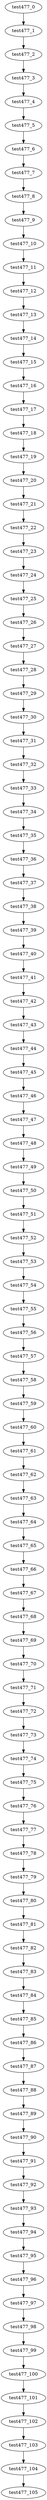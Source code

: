 digraph G {
test477_0->test477_1;
test477_1->test477_2;
test477_2->test477_3;
test477_3->test477_4;
test477_4->test477_5;
test477_5->test477_6;
test477_6->test477_7;
test477_7->test477_8;
test477_8->test477_9;
test477_9->test477_10;
test477_10->test477_11;
test477_11->test477_12;
test477_12->test477_13;
test477_13->test477_14;
test477_14->test477_15;
test477_15->test477_16;
test477_16->test477_17;
test477_17->test477_18;
test477_18->test477_19;
test477_19->test477_20;
test477_20->test477_21;
test477_21->test477_22;
test477_22->test477_23;
test477_23->test477_24;
test477_24->test477_25;
test477_25->test477_26;
test477_26->test477_27;
test477_27->test477_28;
test477_28->test477_29;
test477_29->test477_30;
test477_30->test477_31;
test477_31->test477_32;
test477_32->test477_33;
test477_33->test477_34;
test477_34->test477_35;
test477_35->test477_36;
test477_36->test477_37;
test477_37->test477_38;
test477_38->test477_39;
test477_39->test477_40;
test477_40->test477_41;
test477_41->test477_42;
test477_42->test477_43;
test477_43->test477_44;
test477_44->test477_45;
test477_45->test477_46;
test477_46->test477_47;
test477_47->test477_48;
test477_48->test477_49;
test477_49->test477_50;
test477_50->test477_51;
test477_51->test477_52;
test477_52->test477_53;
test477_53->test477_54;
test477_54->test477_55;
test477_55->test477_56;
test477_56->test477_57;
test477_57->test477_58;
test477_58->test477_59;
test477_59->test477_60;
test477_60->test477_61;
test477_61->test477_62;
test477_62->test477_63;
test477_63->test477_64;
test477_64->test477_65;
test477_65->test477_66;
test477_66->test477_67;
test477_67->test477_68;
test477_68->test477_69;
test477_69->test477_70;
test477_70->test477_71;
test477_71->test477_72;
test477_72->test477_73;
test477_73->test477_74;
test477_74->test477_75;
test477_75->test477_76;
test477_76->test477_77;
test477_77->test477_78;
test477_78->test477_79;
test477_79->test477_80;
test477_80->test477_81;
test477_81->test477_82;
test477_82->test477_83;
test477_83->test477_84;
test477_84->test477_85;
test477_85->test477_86;
test477_86->test477_87;
test477_87->test477_88;
test477_88->test477_89;
test477_89->test477_90;
test477_90->test477_91;
test477_91->test477_92;
test477_92->test477_93;
test477_93->test477_94;
test477_94->test477_95;
test477_95->test477_96;
test477_96->test477_97;
test477_97->test477_98;
test477_98->test477_99;
test477_99->test477_100;
test477_100->test477_101;
test477_101->test477_102;
test477_102->test477_103;
test477_103->test477_104;
test477_104->test477_105;

}
